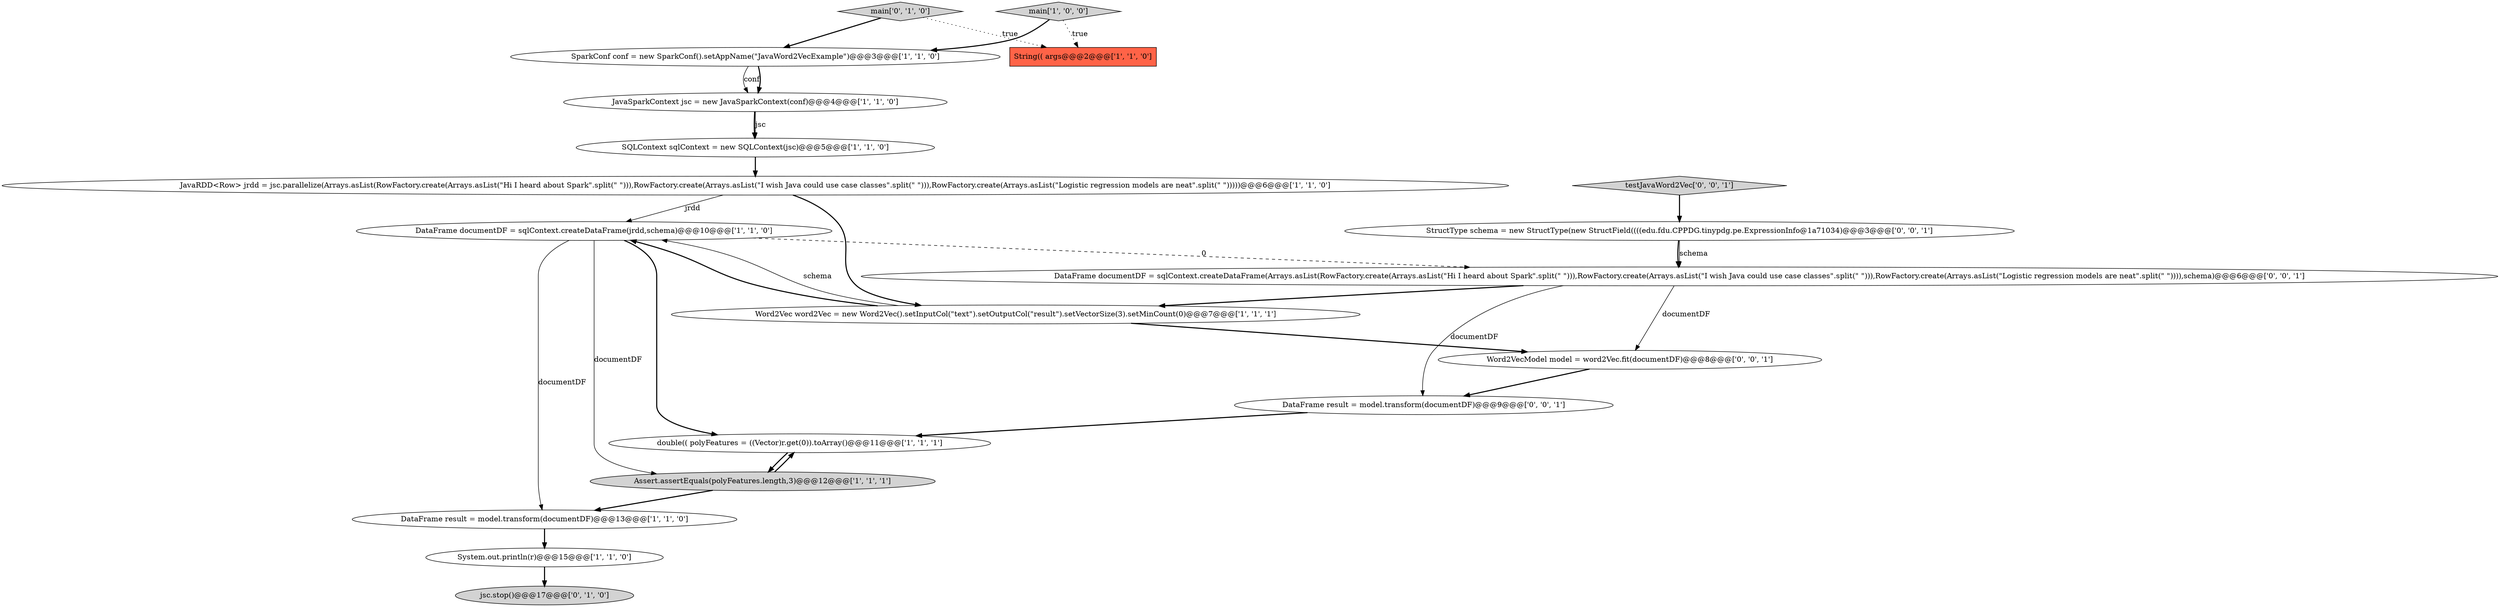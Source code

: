 digraph {
2 [style = filled, label = "SparkConf conf = new SparkConf().setAppName(\"JavaWord2VecExample\")@@@3@@@['1', '1', '0']", fillcolor = white, shape = ellipse image = "AAA0AAABBB1BBB"];
1 [style = filled, label = "double(( polyFeatures = ((Vector)r.get(0)).toArray()@@@11@@@['1', '1', '1']", fillcolor = white, shape = ellipse image = "AAA0AAABBB1BBB"];
5 [style = filled, label = "DataFrame result = model.transform(documentDF)@@@13@@@['1', '1', '0']", fillcolor = white, shape = ellipse image = "AAA0AAABBB1BBB"];
14 [style = filled, label = "Word2VecModel model = word2Vec.fit(documentDF)@@@8@@@['0', '0', '1']", fillcolor = white, shape = ellipse image = "AAA0AAABBB3BBB"];
15 [style = filled, label = "DataFrame documentDF = sqlContext.createDataFrame(Arrays.asList(RowFactory.create(Arrays.asList(\"Hi I heard about Spark\".split(\" \"))),RowFactory.create(Arrays.asList(\"I wish Java could use case classes\".split(\" \"))),RowFactory.create(Arrays.asList(\"Logistic regression models are neat\".split(\" \")))),schema)@@@6@@@['0', '0', '1']", fillcolor = white, shape = ellipse image = "AAA0AAABBB3BBB"];
13 [style = filled, label = "jsc.stop()@@@17@@@['0', '1', '0']", fillcolor = lightgray, shape = ellipse image = "AAA1AAABBB2BBB"];
12 [style = filled, label = "main['0', '1', '0']", fillcolor = lightgray, shape = diamond image = "AAA0AAABBB2BBB"];
18 [style = filled, label = "StructType schema = new StructType(new StructField((((edu.fdu.CPPDG.tinypdg.pe.ExpressionInfo@1a71034)@@@3@@@['0', '0', '1']", fillcolor = white, shape = ellipse image = "AAA0AAABBB3BBB"];
11 [style = filled, label = "DataFrame documentDF = sqlContext.createDataFrame(jrdd,schema)@@@10@@@['1', '1', '0']", fillcolor = white, shape = ellipse image = "AAA0AAABBB1BBB"];
9 [style = filled, label = "main['1', '0', '0']", fillcolor = lightgray, shape = diamond image = "AAA0AAABBB1BBB"];
10 [style = filled, label = "Word2Vec word2Vec = new Word2Vec().setInputCol(\"text\").setOutputCol(\"result\").setVectorSize(3).setMinCount(0)@@@7@@@['1', '1', '1']", fillcolor = white, shape = ellipse image = "AAA0AAABBB1BBB"];
3 [style = filled, label = "SQLContext sqlContext = new SQLContext(jsc)@@@5@@@['1', '1', '0']", fillcolor = white, shape = ellipse image = "AAA0AAABBB1BBB"];
7 [style = filled, label = "System.out.println(r)@@@15@@@['1', '1', '0']", fillcolor = white, shape = ellipse image = "AAA0AAABBB1BBB"];
4 [style = filled, label = "Assert.assertEquals(polyFeatures.length,3)@@@12@@@['1', '1', '1']", fillcolor = lightgray, shape = ellipse image = "AAA0AAABBB1BBB"];
16 [style = filled, label = "testJavaWord2Vec['0', '0', '1']", fillcolor = lightgray, shape = diamond image = "AAA0AAABBB3BBB"];
0 [style = filled, label = "JavaRDD<Row> jrdd = jsc.parallelize(Arrays.asList(RowFactory.create(Arrays.asList(\"Hi I heard about Spark\".split(\" \"))),RowFactory.create(Arrays.asList(\"I wish Java could use case classes\".split(\" \"))),RowFactory.create(Arrays.asList(\"Logistic regression models are neat\".split(\" \")))))@@@6@@@['1', '1', '0']", fillcolor = white, shape = ellipse image = "AAA0AAABBB1BBB"];
8 [style = filled, label = "JavaSparkContext jsc = new JavaSparkContext(conf)@@@4@@@['1', '1', '0']", fillcolor = white, shape = ellipse image = "AAA0AAABBB1BBB"];
6 [style = filled, label = "String(( args@@@2@@@['1', '1', '0']", fillcolor = tomato, shape = box image = "AAA0AAABBB1BBB"];
17 [style = filled, label = "DataFrame result = model.transform(documentDF)@@@9@@@['0', '0', '1']", fillcolor = white, shape = ellipse image = "AAA0AAABBB3BBB"];
14->17 [style = bold, label=""];
0->11 [style = solid, label="jrdd"];
2->8 [style = solid, label="conf"];
16->18 [style = bold, label=""];
12->2 [style = bold, label=""];
4->5 [style = bold, label=""];
9->2 [style = bold, label=""];
10->11 [style = solid, label="schema"];
11->1 [style = bold, label=""];
10->11 [style = bold, label=""];
9->6 [style = dotted, label="true"];
8->3 [style = bold, label=""];
15->17 [style = solid, label="documentDF"];
2->8 [style = bold, label=""];
4->1 [style = bold, label=""];
8->3 [style = solid, label="jsc"];
0->10 [style = bold, label=""];
7->13 [style = bold, label=""];
11->15 [style = dashed, label="0"];
3->0 [style = bold, label=""];
15->14 [style = solid, label="documentDF"];
18->15 [style = bold, label=""];
1->4 [style = bold, label=""];
12->6 [style = dotted, label="true"];
11->5 [style = solid, label="documentDF"];
18->15 [style = solid, label="schema"];
15->10 [style = bold, label=""];
10->14 [style = bold, label=""];
5->7 [style = bold, label=""];
17->1 [style = bold, label=""];
11->4 [style = solid, label="documentDF"];
}
